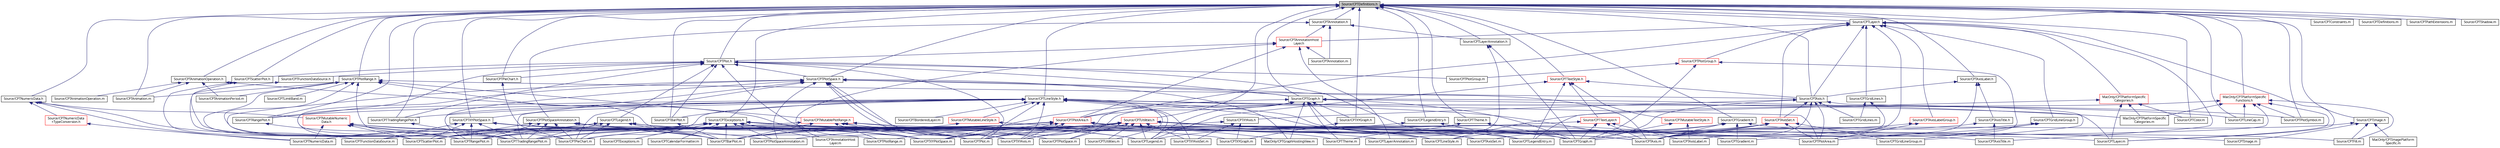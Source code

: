 digraph "Source/CPTDefinitions.h"
{
 // LATEX_PDF_SIZE
  bgcolor="transparent";
  edge [fontname="Lucinda Grande",fontsize="10",labelfontname="Lucinda Grande",labelfontsize="10"];
  node [fontname="Lucinda Grande",fontsize="10",shape=record];
  Node1 [label="Source/CPTDefinitions.h",height=0.2,width=0.4,color="black", fillcolor="grey75", style="filled", fontcolor="black",tooltip=" "];
  Node1 -> Node2 [dir="back",color="midnightblue",fontsize="10",style="solid",fontname="Lucinda Grande"];
  Node2 [label="Source/CPTAnimationOperation.h",height=0.2,width=0.4,color="black",URL="$_c_p_t_animation_operation_8h.html",tooltip=" "];
  Node2 -> Node3 [dir="back",color="midnightblue",fontsize="10",style="solid",fontname="Lucinda Grande"];
  Node3 [label="Source/CPTAnimation.m",height=0.2,width=0.4,color="black",URL="$_c_p_t_animation_8m.html",tooltip=" "];
  Node2 -> Node4 [dir="back",color="midnightblue",fontsize="10",style="solid",fontname="Lucinda Grande"];
  Node4 [label="Source/CPTAnimationOperation.m",height=0.2,width=0.4,color="black",URL="$_c_p_t_animation_operation_8m.html",tooltip=" "];
  Node2 -> Node5 [dir="back",color="midnightblue",fontsize="10",style="solid",fontname="Lucinda Grande"];
  Node5 [label="Source/CPTAnimationPeriod.m",height=0.2,width=0.4,color="black",URL="$_c_p_t_animation_period_8m.html",tooltip=" "];
  Node2 -> Node6 [dir="back",color="midnightblue",fontsize="10",style="solid",fontname="Lucinda Grande"];
  Node6 [label="Source/CPTXYPlotSpace.m",height=0.2,width=0.4,color="black",URL="$_c_p_t_x_y_plot_space_8m.html",tooltip=" "];
  Node1 -> Node3 [dir="back",color="midnightblue",fontsize="10",style="solid",fontname="Lucinda Grande"];
  Node1 -> Node7 [dir="back",color="midnightblue",fontsize="10",style="solid",fontname="Lucinda Grande"];
  Node7 [label="Source/CPTAnnotation.h",height=0.2,width=0.4,color="black",URL="$_c_p_t_annotation_8h.html",tooltip=" "];
  Node7 -> Node8 [dir="back",color="midnightblue",fontsize="10",style="solid",fontname="Lucinda Grande"];
  Node8 [label="Source/CPTAnnotation.m",height=0.2,width=0.4,color="black",URL="$_c_p_t_annotation_8m.html",tooltip=" "];
  Node7 -> Node9 [dir="back",color="midnightblue",fontsize="10",style="solid",fontname="Lucinda Grande"];
  Node9 [label="Source/CPTAnnotationHost\lLayer.h",height=0.2,width=0.4,color="red",URL="$_c_p_t_annotation_host_layer_8h.html",tooltip=" "];
  Node9 -> Node8 [dir="back",color="midnightblue",fontsize="10",style="solid",fontname="Lucinda Grande"];
  Node9 -> Node10 [dir="back",color="midnightblue",fontsize="10",style="solid",fontname="Lucinda Grande"];
  Node10 [label="Source/CPTAnnotationHost\lLayer.m",height=0.2,width=0.4,color="black",URL="$_c_p_t_annotation_host_layer_8m.html",tooltip=" "];
  Node9 -> Node42 [dir="back",color="midnightblue",fontsize="10",style="solid",fontname="Lucinda Grande"];
  Node42 [label="Source/CPTLayerAnnotation.m",height=0.2,width=0.4,color="black",URL="$_c_p_t_layer_annotation_8m.html",tooltip=" "];
  Node9 -> Node43 [dir="back",color="midnightblue",fontsize="10",style="solid",fontname="Lucinda Grande"];
  Node43 [label="Source/CPTPlot.h",height=0.2,width=0.4,color="black",URL="$_c_p_t_plot_8h.html",tooltip=" "];
  Node43 -> Node12 [dir="back",color="midnightblue",fontsize="10",style="solid",fontname="Lucinda Grande"];
  Node12 [label="Source/CPTGraph.h",height=0.2,width=0.4,color="black",URL="$_c_p_t_graph_8h.html",tooltip=" "];
  Node12 -> Node13 [dir="back",color="midnightblue",fontsize="10",style="solid",fontname="Lucinda Grande"];
  Node13 [label="Source/CPTPlotArea.h",height=0.2,width=0.4,color="red",URL="$_c_p_t_plot_area_8h.html",tooltip=" "];
  Node13 -> Node14 [dir="back",color="midnightblue",fontsize="10",style="solid",fontname="Lucinda Grande"];
  Node14 [label="Source/CPTAxis.m",height=0.2,width=0.4,color="black",URL="$_c_p_t_axis_8m.html",tooltip=" "];
  Node13 -> Node15 [dir="back",color="midnightblue",fontsize="10",style="solid",fontname="Lucinda Grande"];
  Node15 [label="Source/CPTAxisSet.m",height=0.2,width=0.4,color="black",URL="$_c_p_t_axis_set_8m.html",tooltip=" "];
  Node13 -> Node16 [dir="back",color="midnightblue",fontsize="10",style="solid",fontname="Lucinda Grande"];
  Node16 [label="Source/CPTBarPlot.m",height=0.2,width=0.4,color="black",URL="$_c_p_t_bar_plot_8m.html",tooltip=" "];
  Node13 -> Node17 [dir="back",color="midnightblue",fontsize="10",style="solid",fontname="Lucinda Grande"];
  Node17 [label="Source/CPTGraph.m",height=0.2,width=0.4,color="black",URL="$_c_p_t_graph_8m.html",tooltip=" "];
  Node13 -> Node18 [dir="back",color="midnightblue",fontsize="10",style="solid",fontname="Lucinda Grande"];
  Node18 [label="Source/CPTGridLineGroup.m",height=0.2,width=0.4,color="black",URL="$_c_p_t_grid_line_group_8m.html",tooltip=" "];
  Node13 -> Node19 [dir="back",color="midnightblue",fontsize="10",style="solid",fontname="Lucinda Grande"];
  Node19 [label="Source/CPTPieChart.m",height=0.2,width=0.4,color="black",URL="$_c_p_t_pie_chart_8m.html",tooltip=" "];
  Node13 -> Node20 [dir="back",color="midnightblue",fontsize="10",style="solid",fontname="Lucinda Grande"];
  Node20 [label="Source/CPTPlot.m",height=0.2,width=0.4,color="black",URL="$_c_p_t_plot_8m.html",tooltip=" "];
  Node13 -> Node21 [dir="back",color="midnightblue",fontsize="10",style="solid",fontname="Lucinda Grande"];
  Node21 [label="Source/CPTPlotArea.m",height=0.2,width=0.4,color="black",URL="$_c_p_t_plot_area_8m.html",tooltip=" "];
  Node13 -> Node23 [dir="back",color="midnightblue",fontsize="10",style="solid",fontname="Lucinda Grande"];
  Node23 [label="Source/CPTPlotSpaceAnnotation.m",height=0.2,width=0.4,color="black",URL="$_c_p_t_plot_space_annotation_8m.html",tooltip=" "];
  Node13 -> Node24 [dir="back",color="midnightblue",fontsize="10",style="solid",fontname="Lucinda Grande"];
  Node24 [label="Source/CPTRangePlot.m",height=0.2,width=0.4,color="black",URL="$_c_p_t_range_plot_8m.html",tooltip=" "];
  Node13 -> Node25 [dir="back",color="midnightblue",fontsize="10",style="solid",fontname="Lucinda Grande"];
  Node25 [label="Source/CPTScatterPlot.m",height=0.2,width=0.4,color="black",URL="$_c_p_t_scatter_plot_8m.html",tooltip=" "];
  Node13 -> Node26 [dir="back",color="midnightblue",fontsize="10",style="solid",fontname="Lucinda Grande"];
  Node26 [label="Source/CPTTradingRangePlot.m",height=0.2,width=0.4,color="black",URL="$_c_p_t_trading_range_plot_8m.html",tooltip=" "];
  Node13 -> Node27 [dir="back",color="midnightblue",fontsize="10",style="solid",fontname="Lucinda Grande"];
  Node27 [label="Source/CPTXYAxis.m",height=0.2,width=0.4,color="black",URL="$_c_p_t_x_y_axis_8m.html",tooltip=" "];
  Node13 -> Node6 [dir="back",color="midnightblue",fontsize="10",style="solid",fontname="Lucinda Grande"];
  Node13 -> Node28 [dir="back",color="midnightblue",fontsize="10",style="solid",fontname="Lucinda Grande"];
  Node28 [label="MacOnly/CPTGraphHostingView.m",height=0.2,width=0.4,color="black",URL="$_c_p_t_graph_hosting_view_8m.html",tooltip=" "];
  Node12 -> Node15 [dir="back",color="midnightblue",fontsize="10",style="solid",fontname="Lucinda Grande"];
  Node12 -> Node17 [dir="back",color="midnightblue",fontsize="10",style="solid",fontname="Lucinda Grande"];
  Node12 -> Node29 [dir="back",color="midnightblue",fontsize="10",style="solid",fontname="Lucinda Grande"];
  Node29 [label="Source/CPTLayer.m",height=0.2,width=0.4,color="black",URL="$_c_p_t_layer_8m.html",tooltip=" "];
  Node12 -> Node30 [dir="back",color="midnightblue",fontsize="10",style="solid",fontname="Lucinda Grande"];
  Node30 [label="Source/CPTLegend.m",height=0.2,width=0.4,color="black",URL="$_c_p_t_legend_8m.html",tooltip=" "];
  Node12 -> Node20 [dir="back",color="midnightblue",fontsize="10",style="solid",fontname="Lucinda Grande"];
  Node12 -> Node31 [dir="back",color="midnightblue",fontsize="10",style="solid",fontname="Lucinda Grande"];
  Node31 [label="Source/CPTPlotSpace.m",height=0.2,width=0.4,color="black",URL="$_c_p_t_plot_space_8m.html",tooltip=" "];
  Node12 -> Node32 [dir="back",color="midnightblue",fontsize="10",style="solid",fontname="Lucinda Grande"];
  Node32 [label="Source/CPTTheme.m",height=0.2,width=0.4,color="black",URL="$_c_p_t_theme_8m.html",tooltip=" "];
  Node12 -> Node33 [dir="back",color="midnightblue",fontsize="10",style="solid",fontname="Lucinda Grande"];
  Node33 [label="Source/CPTXYGraph.h",height=0.2,width=0.4,color="black",URL="$_c_p_t_x_y_graph_8h.html",tooltip=" "];
  Node33 -> Node34 [dir="back",color="midnightblue",fontsize="10",style="solid",fontname="Lucinda Grande"];
  Node34 [label="Source/CPTXYGraph.m",height=0.2,width=0.4,color="black",URL="$_c_p_t_x_y_graph_8m.html",tooltip=" "];
  Node12 -> Node6 [dir="back",color="midnightblue",fontsize="10",style="solid",fontname="Lucinda Grande"];
  Node12 -> Node28 [dir="back",color="midnightblue",fontsize="10",style="solid",fontname="Lucinda Grande"];
  Node12 -> Node35 [dir="back",color="midnightblue",fontsize="10",style="solid",fontname="Lucinda Grande"];
  Node35 [label="MacOnly/CPTPlatformSpecific\lCategories.m",height=0.2,width=0.4,color="black",URL="$_c_p_t_platform_specific_categories_8m.html",tooltip=" "];
  Node43 -> Node44 [dir="back",color="midnightblue",fontsize="10",style="solid",fontname="Lucinda Grande"];
  Node44 [label="Source/CPTPlotSpace.h",height=0.2,width=0.4,color="black",URL="$_c_p_t_plot_space_8h.html",tooltip=" "];
  Node44 -> Node12 [dir="back",color="midnightblue",fontsize="10",style="solid",fontname="Lucinda Grande"];
  Node44 -> Node14 [dir="back",color="midnightblue",fontsize="10",style="solid",fontname="Lucinda Grande"];
  Node44 -> Node45 [dir="back",color="midnightblue",fontsize="10",style="solid",fontname="Lucinda Grande"];
  Node45 [label="Source/CPTXYPlotSpace.h",height=0.2,width=0.4,color="black",URL="$_c_p_t_x_y_plot_space_8h.html",tooltip=" "];
  Node45 -> Node16 [dir="back",color="midnightblue",fontsize="10",style="solid",fontname="Lucinda Grande"];
  Node45 -> Node46 [dir="back",color="midnightblue",fontsize="10",style="solid",fontname="Lucinda Grande"];
  Node46 [label="Source/CPTFunctionDataSource.m",height=0.2,width=0.4,color="black",URL="$_c_p_t_function_data_source_8m.html",tooltip=" "];
  Node45 -> Node24 [dir="back",color="midnightblue",fontsize="10",style="solid",fontname="Lucinda Grande"];
  Node45 -> Node25 [dir="back",color="midnightblue",fontsize="10",style="solid",fontname="Lucinda Grande"];
  Node45 -> Node26 [dir="back",color="midnightblue",fontsize="10",style="solid",fontname="Lucinda Grande"];
  Node45 -> Node27 [dir="back",color="midnightblue",fontsize="10",style="solid",fontname="Lucinda Grande"];
  Node45 -> Node34 [dir="back",color="midnightblue",fontsize="10",style="solid",fontname="Lucinda Grande"];
  Node45 -> Node6 [dir="back",color="midnightblue",fontsize="10",style="solid",fontname="Lucinda Grande"];
  Node44 -> Node19 [dir="back",color="midnightblue",fontsize="10",style="solid",fontname="Lucinda Grande"];
  Node44 -> Node20 [dir="back",color="midnightblue",fontsize="10",style="solid",fontname="Lucinda Grande"];
  Node44 -> Node31 [dir="back",color="midnightblue",fontsize="10",style="solid",fontname="Lucinda Grande"];
  Node44 -> Node23 [dir="back",color="midnightblue",fontsize="10",style="solid",fontname="Lucinda Grande"];
  Node44 -> Node24 [dir="back",color="midnightblue",fontsize="10",style="solid",fontname="Lucinda Grande"];
  Node44 -> Node25 [dir="back",color="midnightblue",fontsize="10",style="solid",fontname="Lucinda Grande"];
  Node44 -> Node26 [dir="back",color="midnightblue",fontsize="10",style="solid",fontname="Lucinda Grande"];
  Node44 -> Node27 [dir="back",color="midnightblue",fontsize="10",style="solid",fontname="Lucinda Grande"];
  Node44 -> Node28 [dir="back",color="midnightblue",fontsize="10",style="solid",fontname="Lucinda Grande"];
  Node43 -> Node47 [dir="back",color="midnightblue",fontsize="10",style="solid",fontname="Lucinda Grande"];
  Node47 [label="Source/CPTBarPlot.h",height=0.2,width=0.4,color="black",URL="$_c_p_t_bar_plot_8h.html",tooltip=" "];
  Node47 -> Node16 [dir="back",color="midnightblue",fontsize="10",style="solid",fontname="Lucinda Grande"];
  Node43 -> Node37 [dir="back",color="midnightblue",fontsize="10",style="solid",fontname="Lucinda Grande"];
  Node37 [label="Source/CPTLegend.h",height=0.2,width=0.4,color="black",URL="$_c_p_t_legend_8h.html",tooltip=" "];
  Node37 -> Node16 [dir="back",color="midnightblue",fontsize="10",style="solid",fontname="Lucinda Grande"];
  Node37 -> Node17 [dir="back",color="midnightblue",fontsize="10",style="solid",fontname="Lucinda Grande"];
  Node37 -> Node30 [dir="back",color="midnightblue",fontsize="10",style="solid",fontname="Lucinda Grande"];
  Node37 -> Node19 [dir="back",color="midnightblue",fontsize="10",style="solid",fontname="Lucinda Grande"];
  Node37 -> Node20 [dir="back",color="midnightblue",fontsize="10",style="solid",fontname="Lucinda Grande"];
  Node37 -> Node24 [dir="back",color="midnightblue",fontsize="10",style="solid",fontname="Lucinda Grande"];
  Node37 -> Node25 [dir="back",color="midnightblue",fontsize="10",style="solid",fontname="Lucinda Grande"];
  Node37 -> Node26 [dir="back",color="midnightblue",fontsize="10",style="solid",fontname="Lucinda Grande"];
  Node43 -> Node48 [dir="back",color="midnightblue",fontsize="10",style="solid",fontname="Lucinda Grande"];
  Node48 [label="Source/CPTFunctionDataSource.h",height=0.2,width=0.4,color="black",URL="$_c_p_t_function_data_source_8h.html",tooltip=" "];
  Node48 -> Node46 [dir="back",color="midnightblue",fontsize="10",style="solid",fontname="Lucinda Grande"];
  Node43 -> Node49 [dir="back",color="midnightblue",fontsize="10",style="solid",fontname="Lucinda Grande"];
  Node49 [label="Source/CPTScatterPlot.h",height=0.2,width=0.4,color="black",URL="$_c_p_t_scatter_plot_8h.html",tooltip=" "];
  Node49 -> Node46 [dir="back",color="midnightblue",fontsize="10",style="solid",fontname="Lucinda Grande"];
  Node49 -> Node25 [dir="back",color="midnightblue",fontsize="10",style="solid",fontname="Lucinda Grande"];
  Node43 -> Node50 [dir="back",color="midnightblue",fontsize="10",style="solid",fontname="Lucinda Grande"];
  Node50 [label="Source/CPTLegendEntry.m",height=0.2,width=0.4,color="black",URL="$_c_p_t_legend_entry_8m.html",tooltip=" "];
  Node43 -> Node51 [dir="back",color="midnightblue",fontsize="10",style="solid",fontname="Lucinda Grande"];
  Node51 [label="Source/CPTPieChart.h",height=0.2,width=0.4,color="black",URL="$_c_p_t_pie_chart_8h.html",tooltip=" "];
  Node51 -> Node19 [dir="back",color="midnightblue",fontsize="10",style="solid",fontname="Lucinda Grande"];
  Node43 -> Node20 [dir="back",color="midnightblue",fontsize="10",style="solid",fontname="Lucinda Grande"];
  Node43 -> Node52 [dir="back",color="midnightblue",fontsize="10",style="solid",fontname="Lucinda Grande"];
  Node52 [label="Source/CPTPlotGroup.m",height=0.2,width=0.4,color="black",URL="$_c_p_t_plot_group_8m.html",tooltip=" "];
  Node43 -> Node53 [dir="back",color="midnightblue",fontsize="10",style="solid",fontname="Lucinda Grande"];
  Node53 [label="Source/CPTRangePlot.h",height=0.2,width=0.4,color="black",URL="$_c_p_t_range_plot_8h.html",tooltip=" "];
  Node53 -> Node24 [dir="back",color="midnightblue",fontsize="10",style="solid",fontname="Lucinda Grande"];
  Node43 -> Node54 [dir="back",color="midnightblue",fontsize="10",style="solid",fontname="Lucinda Grande"];
  Node54 [label="Source/CPTTradingRangePlot.h",height=0.2,width=0.4,color="black",URL="$_c_p_t_trading_range_plot_8h.html",tooltip=" "];
  Node54 -> Node26 [dir="back",color="midnightblue",fontsize="10",style="solid",fontname="Lucinda Grande"];
  Node43 -> Node6 [dir="back",color="midnightblue",fontsize="10",style="solid",fontname="Lucinda Grande"];
  Node9 -> Node13 [dir="back",color="midnightblue",fontsize="10",style="solid",fontname="Lucinda Grande"];
  Node7 -> Node55 [dir="back",color="midnightblue",fontsize="10",style="solid",fontname="Lucinda Grande"];
  Node55 [label="Source/CPTLayerAnnotation.h",height=0.2,width=0.4,color="black",URL="$_c_p_t_layer_annotation_8h.html",tooltip=" "];
  Node55 -> Node17 [dir="back",color="midnightblue",fontsize="10",style="solid",fontname="Lucinda Grande"];
  Node55 -> Node42 [dir="back",color="midnightblue",fontsize="10",style="solid",fontname="Lucinda Grande"];
  Node7 -> Node56 [dir="back",color="midnightblue",fontsize="10",style="solid",fontname="Lucinda Grande"];
  Node56 [label="Source/CPTPlotSpaceAnnotation.h",height=0.2,width=0.4,color="black",URL="$_c_p_t_plot_space_annotation_8h.html",tooltip=" "];
  Node56 -> Node16 [dir="back",color="midnightblue",fontsize="10",style="solid",fontname="Lucinda Grande"];
  Node56 -> Node19 [dir="back",color="midnightblue",fontsize="10",style="solid",fontname="Lucinda Grande"];
  Node56 -> Node20 [dir="back",color="midnightblue",fontsize="10",style="solid",fontname="Lucinda Grande"];
  Node56 -> Node23 [dir="back",color="midnightblue",fontsize="10",style="solid",fontname="Lucinda Grande"];
  Node56 -> Node24 [dir="back",color="midnightblue",fontsize="10",style="solid",fontname="Lucinda Grande"];
  Node56 -> Node25 [dir="back",color="midnightblue",fontsize="10",style="solid",fontname="Lucinda Grande"];
  Node56 -> Node26 [dir="back",color="midnightblue",fontsize="10",style="solid",fontname="Lucinda Grande"];
  Node1 -> Node57 [dir="back",color="midnightblue",fontsize="10",style="solid",fontname="Lucinda Grande"];
  Node57 [label="Source/CPTExceptions.h",height=0.2,width=0.4,color="black",URL="$_c_p_t_exceptions_8h.html",tooltip=" "];
  Node57 -> Node10 [dir="back",color="midnightblue",fontsize="10",style="solid",fontname="Lucinda Grande"];
  Node57 -> Node14 [dir="back",color="midnightblue",fontsize="10",style="solid",fontname="Lucinda Grande"];
  Node57 -> Node16 [dir="back",color="midnightblue",fontsize="10",style="solid",fontname="Lucinda Grande"];
  Node57 -> Node58 [dir="back",color="midnightblue",fontsize="10",style="solid",fontname="Lucinda Grande"];
  Node58 [label="Source/CPTCalendarFormatter.m",height=0.2,width=0.4,color="black",URL="$_c_p_t_calendar_formatter_8m.html",tooltip=" "];
  Node57 -> Node59 [dir="back",color="midnightblue",fontsize="10",style="solid",fontname="Lucinda Grande"];
  Node59 [label="Source/CPTExceptions.m",height=0.2,width=0.4,color="black",URL="$_c_p_t_exceptions_8m.html",tooltip=" "];
  Node57 -> Node46 [dir="back",color="midnightblue",fontsize="10",style="solid",fontname="Lucinda Grande"];
  Node57 -> Node17 [dir="back",color="midnightblue",fontsize="10",style="solid",fontname="Lucinda Grande"];
  Node57 -> Node42 [dir="back",color="midnightblue",fontsize="10",style="solid",fontname="Lucinda Grande"];
  Node57 -> Node30 [dir="back",color="midnightblue",fontsize="10",style="solid",fontname="Lucinda Grande"];
  Node57 -> Node60 [dir="back",color="midnightblue",fontsize="10",style="solid",fontname="Lucinda Grande"];
  Node60 [label="Source/CPTNumericData.m",height=0.2,width=0.4,color="black",URL="$_c_p_t_numeric_data_8m.html",tooltip=" "];
  Node57 -> Node20 [dir="back",color="midnightblue",fontsize="10",style="solid",fontname="Lucinda Grande"];
  Node57 -> Node23 [dir="back",color="midnightblue",fontsize="10",style="solid",fontname="Lucinda Grande"];
  Node57 -> Node24 [dir="back",color="midnightblue",fontsize="10",style="solid",fontname="Lucinda Grande"];
  Node57 -> Node25 [dir="back",color="midnightblue",fontsize="10",style="solid",fontname="Lucinda Grande"];
  Node57 -> Node32 [dir="back",color="midnightblue",fontsize="10",style="solid",fontname="Lucinda Grande"];
  Node57 -> Node26 [dir="back",color="midnightblue",fontsize="10",style="solid",fontname="Lucinda Grande"];
  Node57 -> Node6 [dir="back",color="midnightblue",fontsize="10",style="solid",fontname="Lucinda Grande"];
  Node1 -> Node61 [dir="back",color="midnightblue",fontsize="10",style="solid",fontname="Lucinda Grande"];
  Node61 [label="Source/CPTAxis.h",height=0.2,width=0.4,color="black",URL="$_c_p_t_axis_8h.html",tooltip=" "];
  Node61 -> Node14 [dir="back",color="midnightblue",fontsize="10",style="solid",fontname="Lucinda Grande"];
  Node61 -> Node62 [dir="back",color="midnightblue",fontsize="10",style="solid",fontname="Lucinda Grande"];
  Node62 [label="Source/CPTAxisSet.h",height=0.2,width=0.4,color="red",URL="$_c_p_t_axis_set_8h.html",tooltip=" "];
  Node62 -> Node14 [dir="back",color="midnightblue",fontsize="10",style="solid",fontname="Lucinda Grande"];
  Node62 -> Node15 [dir="back",color="midnightblue",fontsize="10",style="solid",fontname="Lucinda Grande"];
  Node62 -> Node17 [dir="back",color="midnightblue",fontsize="10",style="solid",fontname="Lucinda Grande"];
  Node62 -> Node18 [dir="back",color="midnightblue",fontsize="10",style="solid",fontname="Lucinda Grande"];
  Node62 -> Node21 [dir="back",color="midnightblue",fontsize="10",style="solid",fontname="Lucinda Grande"];
  Node62 -> Node6 [dir="back",color="midnightblue",fontsize="10",style="solid",fontname="Lucinda Grande"];
  Node61 -> Node17 [dir="back",color="midnightblue",fontsize="10",style="solid",fontname="Lucinda Grande"];
  Node61 -> Node18 [dir="back",color="midnightblue",fontsize="10",style="solid",fontname="Lucinda Grande"];
  Node61 -> Node65 [dir="back",color="midnightblue",fontsize="10",style="solid",fontname="Lucinda Grande"];
  Node65 [label="Source/CPTGridLines.m",height=0.2,width=0.4,color="black",URL="$_c_p_t_grid_lines_8m.html",tooltip=" "];
  Node61 -> Node21 [dir="back",color="midnightblue",fontsize="10",style="solid",fontname="Lucinda Grande"];
  Node61 -> Node66 [dir="back",color="midnightblue",fontsize="10",style="solid",fontname="Lucinda Grande"];
  Node66 [label="Source/CPTXYAxis.h",height=0.2,width=0.4,color="black",URL="$_c_p_t_x_y_axis_8h.html",tooltip=" "];
  Node66 -> Node27 [dir="back",color="midnightblue",fontsize="10",style="solid",fontname="Lucinda Grande"];
  Node66 -> Node64 [dir="back",color="midnightblue",fontsize="10",style="solid",fontname="Lucinda Grande"];
  Node64 [label="Source/CPTXYAxisSet.m",height=0.2,width=0.4,color="black",URL="$_c_p_t_x_y_axis_set_8m.html",tooltip=" "];
  Node66 -> Node34 [dir="back",color="midnightblue",fontsize="10",style="solid",fontname="Lucinda Grande"];
  Node1 -> Node67 [dir="back",color="midnightblue",fontsize="10",style="solid",fontname="Lucinda Grande"];
  Node67 [label="Source/CPTGradient.h",height=0.2,width=0.4,color="black",URL="$_c_p_t_gradient_8h.html",tooltip=" "];
  Node67 -> Node14 [dir="back",color="midnightblue",fontsize="10",style="solid",fontname="Lucinda Grande"];
  Node67 -> Node16 [dir="back",color="midnightblue",fontsize="10",style="solid",fontname="Lucinda Grande"];
  Node67 -> Node68 [dir="back",color="midnightblue",fontsize="10",style="solid",fontname="Lucinda Grande"];
  Node68 [label="Source/CPTFill.m",height=0.2,width=0.4,color="black",URL="$_c_p_t_fill_8m.html",tooltip=" "];
  Node67 -> Node69 [dir="back",color="midnightblue",fontsize="10",style="solid",fontname="Lucinda Grande"];
  Node69 [label="Source/CPTGradient.m",height=0.2,width=0.4,color="black",URL="$_c_p_t_gradient_8m.html",tooltip=" "];
  Node67 -> Node70 [dir="back",color="midnightblue",fontsize="10",style="solid",fontname="Lucinda Grande"];
  Node70 [label="Source/CPTLineStyle.m",height=0.2,width=0.4,color="black",URL="$_c_p_t_line_style_8m.html",tooltip=" "];
  Node1 -> Node12 [dir="back",color="midnightblue",fontsize="10",style="solid",fontname="Lucinda Grande"];
  Node1 -> Node43 [dir="back",color="midnightblue",fontsize="10",style="solid",fontname="Lucinda Grande"];
  Node1 -> Node71 [dir="back",color="midnightblue",fontsize="10",style="solid",fontname="Lucinda Grande"];
  Node71 [label="Source/CPTAxisLabel.h",height=0.2,width=0.4,color="black",URL="$_c_p_t_axis_label_8h.html",tooltip=" "];
  Node71 -> Node61 [dir="back",color="midnightblue",fontsize="10",style="solid",fontname="Lucinda Grande"];
  Node71 -> Node40 [dir="back",color="midnightblue",fontsize="10",style="solid",fontname="Lucinda Grande"];
  Node40 [label="Source/CPTAxisLabel.m",height=0.2,width=0.4,color="black",URL="$_c_p_t_axis_label_8m.html",tooltip=" "];
  Node71 -> Node72 [dir="back",color="midnightblue",fontsize="10",style="solid",fontname="Lucinda Grande"];
  Node72 [label="Source/CPTAxisTitle.h",height=0.2,width=0.4,color="black",URL="$_c_p_t_axis_title_8h.html",tooltip=" "];
  Node72 -> Node14 [dir="back",color="midnightblue",fontsize="10",style="solid",fontname="Lucinda Grande"];
  Node72 -> Node73 [dir="back",color="midnightblue",fontsize="10",style="solid",fontname="Lucinda Grande"];
  Node73 [label="Source/CPTAxisTitle.m",height=0.2,width=0.4,color="black",URL="$_c_p_t_axis_title_8m.html",tooltip=" "];
  Node1 -> Node47 [dir="back",color="midnightblue",fontsize="10",style="solid",fontname="Lucinda Grande"];
  Node1 -> Node45 [dir="back",color="midnightblue",fontsize="10",style="solid",fontname="Lucinda Grande"];
  Node1 -> Node74 [dir="back",color="midnightblue",fontsize="10",style="solid",fontname="Lucinda Grande"];
  Node74 [label="Source/CPTColor.m",height=0.2,width=0.4,color="black",URL="$_c_p_t_color_8m.html",tooltip=" "];
  Node1 -> Node75 [dir="back",color="midnightblue",fontsize="10",style="solid",fontname="Lucinda Grande"];
  Node75 [label="Source/CPTConstraints.m",height=0.2,width=0.4,color="black",URL="$_c_p_t_constraints_8m.html",tooltip=" "];
  Node1 -> Node76 [dir="back",color="midnightblue",fontsize="10",style="solid",fontname="Lucinda Grande"];
  Node76 [label="Source/CPTDefinitions.m",height=0.2,width=0.4,color="black",URL="$_c_p_t_definitions_8m.html",tooltip=" "];
  Node1 -> Node55 [dir="back",color="midnightblue",fontsize="10",style="solid",fontname="Lucinda Grande"];
  Node1 -> Node77 [dir="back",color="midnightblue",fontsize="10",style="solid",fontname="Lucinda Grande"];
  Node77 [label="Source/CPTImage.h",height=0.2,width=0.4,color="black",URL="$_c_p_t_image_8h.html",tooltip=" "];
  Node77 -> Node14 [dir="back",color="midnightblue",fontsize="10",style="solid",fontname="Lucinda Grande"];
  Node77 -> Node68 [dir="back",color="midnightblue",fontsize="10",style="solid",fontname="Lucinda Grande"];
  Node77 -> Node78 [dir="back",color="midnightblue",fontsize="10",style="solid",fontname="Lucinda Grande"];
  Node78 [label="Source/CPTImage.m",height=0.2,width=0.4,color="black",URL="$_c_p_t_image_8m.html",tooltip=" "];
  Node77 -> Node79 [dir="back",color="midnightblue",fontsize="10",style="solid",fontname="Lucinda Grande"];
  Node79 [label="MacOnly/CPTImagePlatform\lSpecific.m",height=0.2,width=0.4,color="black",URL="$_c_p_t_image_platform_specific_8m.html",tooltip=" "];
  Node1 -> Node80 [dir="back",color="midnightblue",fontsize="10",style="solid",fontname="Lucinda Grande"];
  Node80 [label="Source/CPTLayer.h",height=0.2,width=0.4,color="black",URL="$_c_p_t_layer_8h.html",tooltip=" "];
  Node80 -> Node9 [dir="back",color="midnightblue",fontsize="10",style="solid",fontname="Lucinda Grande"];
  Node80 -> Node61 [dir="back",color="midnightblue",fontsize="10",style="solid",fontname="Lucinda Grande"];
  Node80 -> Node62 [dir="back",color="midnightblue",fontsize="10",style="solid",fontname="Lucinda Grande"];
  Node80 -> Node13 [dir="back",color="midnightblue",fontsize="10",style="solid",fontname="Lucinda Grande"];
  Node80 -> Node40 [dir="back",color="midnightblue",fontsize="10",style="solid",fontname="Lucinda Grande"];
  Node80 -> Node81 [dir="back",color="midnightblue",fontsize="10",style="solid",fontname="Lucinda Grande"];
  Node81 [label="Source/CPTAxisLabelGroup.h",height=0.2,width=0.4,color="red",URL="$_c_p_t_axis_label_group_8h.html",tooltip=" "];
  Node81 -> Node14 [dir="back",color="midnightblue",fontsize="10",style="solid",fontname="Lucinda Grande"];
  Node81 -> Node21 [dir="back",color="midnightblue",fontsize="10",style="solid",fontname="Lucinda Grande"];
  Node80 -> Node73 [dir="back",color="midnightblue",fontsize="10",style="solid",fontname="Lucinda Grande"];
  Node80 -> Node83 [dir="back",color="midnightblue",fontsize="10",style="solid",fontname="Lucinda Grande"];
  Node83 [label="Source/CPTGridLineGroup.h",height=0.2,width=0.4,color="black",URL="$_c_p_t_grid_line_group_8h.html",tooltip=" "];
  Node83 -> Node14 [dir="back",color="midnightblue",fontsize="10",style="solid",fontname="Lucinda Grande"];
  Node83 -> Node18 [dir="back",color="midnightblue",fontsize="10",style="solid",fontname="Lucinda Grande"];
  Node83 -> Node21 [dir="back",color="midnightblue",fontsize="10",style="solid",fontname="Lucinda Grande"];
  Node80 -> Node84 [dir="back",color="midnightblue",fontsize="10",style="solid",fontname="Lucinda Grande"];
  Node84 [label="Source/CPTGridLines.h",height=0.2,width=0.4,color="black",URL="$_c_p_t_grid_lines_8h.html",tooltip=" "];
  Node84 -> Node14 [dir="back",color="midnightblue",fontsize="10",style="solid",fontname="Lucinda Grande"];
  Node84 -> Node65 [dir="back",color="midnightblue",fontsize="10",style="solid",fontname="Lucinda Grande"];
  Node80 -> Node29 [dir="back",color="midnightblue",fontsize="10",style="solid",fontname="Lucinda Grande"];
  Node80 -> Node85 [dir="back",color="midnightblue",fontsize="10",style="solid",fontname="Lucinda Grande"];
  Node85 [label="Source/CPTPlotGroup.h",height=0.2,width=0.4,color="red",URL="$_c_p_t_plot_group_8h.html",tooltip=" "];
  Node85 -> Node17 [dir="back",color="midnightblue",fontsize="10",style="solid",fontname="Lucinda Grande"];
  Node85 -> Node21 [dir="back",color="midnightblue",fontsize="10",style="solid",fontname="Lucinda Grande"];
  Node85 -> Node52 [dir="back",color="midnightblue",fontsize="10",style="solid",fontname="Lucinda Grande"];
  Node80 -> Node86 [dir="back",color="midnightblue",fontsize="10",style="solid",fontname="Lucinda Grande"];
  Node86 [label="MacOnly/CPTPlatformSpecific\lCategories.h",height=0.2,width=0.4,color="red",URL="$_c_p_t_platform_specific_categories_8h.html",tooltip=" "];
  Node86 -> Node74 [dir="back",color="midnightblue",fontsize="10",style="solid",fontname="Lucinda Grande"];
  Node86 -> Node29 [dir="back",color="midnightblue",fontsize="10",style="solid",fontname="Lucinda Grande"];
  Node86 -> Node50 [dir="back",color="midnightblue",fontsize="10",style="solid",fontname="Lucinda Grande"];
  Node86 -> Node35 [dir="back",color="midnightblue",fontsize="10",style="solid",fontname="Lucinda Grande"];
  Node1 -> Node88 [dir="back",color="midnightblue",fontsize="10",style="solid",fontname="Lucinda Grande"];
  Node88 [label="Source/CPTLegendEntry.h",height=0.2,width=0.4,color="black",URL="$_c_p_t_legend_entry_8h.html",tooltip=" "];
  Node88 -> Node30 [dir="back",color="midnightblue",fontsize="10",style="solid",fontname="Lucinda Grande"];
  Node88 -> Node50 [dir="back",color="midnightblue",fontsize="10",style="solid",fontname="Lucinda Grande"];
  Node1 -> Node89 [dir="back",color="midnightblue",fontsize="10",style="solid",fontname="Lucinda Grande"];
  Node89 [label="Source/CPTLineCap.m",height=0.2,width=0.4,color="black",URL="$_c_p_t_line_cap_8m.html",tooltip=" "];
  Node1 -> Node90 [dir="back",color="midnightblue",fontsize="10",style="solid",fontname="Lucinda Grande"];
  Node90 [label="Source/CPTLineStyle.h",height=0.2,width=0.4,color="black",URL="$_c_p_t_line_style_8h.html",tooltip=" "];
  Node90 -> Node14 [dir="back",color="midnightblue",fontsize="10",style="solid",fontname="Lucinda Grande"];
  Node90 -> Node15 [dir="back",color="midnightblue",fontsize="10",style="solid",fontname="Lucinda Grande"];
  Node90 -> Node47 [dir="back",color="midnightblue",fontsize="10",style="solid",fontname="Lucinda Grande"];
  Node90 -> Node36 [dir="back",color="midnightblue",fontsize="10",style="solid",fontname="Lucinda Grande"];
  Node36 [label="Source/CPTBorderedLayer.m",height=0.2,width=0.4,color="black",URL="$_c_p_t_bordered_layer_8m.html",tooltip=" "];
  Node90 -> Node30 [dir="back",color="midnightblue",fontsize="10",style="solid",fontname="Lucinda Grande"];
  Node90 -> Node89 [dir="back",color="midnightblue",fontsize="10",style="solid",fontname="Lucinda Grande"];
  Node90 -> Node70 [dir="back",color="midnightblue",fontsize="10",style="solid",fontname="Lucinda Grande"];
  Node90 -> Node91 [dir="back",color="midnightblue",fontsize="10",style="solid",fontname="Lucinda Grande"];
  Node91 [label="Source/CPTMutableLineStyle.h",height=0.2,width=0.4,color="red",URL="$_c_p_t_mutable_line_style_8h.html",tooltip=" "];
  Node91 -> Node16 [dir="back",color="midnightblue",fontsize="10",style="solid",fontname="Lucinda Grande"];
  Node91 -> Node70 [dir="back",color="midnightblue",fontsize="10",style="solid",fontname="Lucinda Grande"];
  Node90 -> Node19 [dir="back",color="midnightblue",fontsize="10",style="solid",fontname="Lucinda Grande"];
  Node90 -> Node20 [dir="back",color="midnightblue",fontsize="10",style="solid",fontname="Lucinda Grande"];
  Node90 -> Node21 [dir="back",color="midnightblue",fontsize="10",style="solid",fontname="Lucinda Grande"];
  Node90 -> Node93 [dir="back",color="midnightblue",fontsize="10",style="solid",fontname="Lucinda Grande"];
  Node93 [label="Source/CPTPlotSymbol.m",height=0.2,width=0.4,color="black",URL="$_c_p_t_plot_symbol_8m.html",tooltip=" "];
  Node90 -> Node53 [dir="back",color="midnightblue",fontsize="10",style="solid",fontname="Lucinda Grande"];
  Node90 -> Node24 [dir="back",color="midnightblue",fontsize="10",style="solid",fontname="Lucinda Grande"];
  Node90 -> Node25 [dir="back",color="midnightblue",fontsize="10",style="solid",fontname="Lucinda Grande"];
  Node90 -> Node54 [dir="back",color="midnightblue",fontsize="10",style="solid",fontname="Lucinda Grande"];
  Node90 -> Node26 [dir="back",color="midnightblue",fontsize="10",style="solid",fontname="Lucinda Grande"];
  Node90 -> Node94 [dir="back",color="midnightblue",fontsize="10",style="solid",fontname="Lucinda Grande"];
  Node94 [label="Source/CPTUtilities.m",height=0.2,width=0.4,color="black",URL="$_c_p_t_utilities_8m.html",tooltip=" "];
  Node90 -> Node27 [dir="back",color="midnightblue",fontsize="10",style="solid",fontname="Lucinda Grande"];
  Node90 -> Node64 [dir="back",color="midnightblue",fontsize="10",style="solid",fontname="Lucinda Grande"];
  Node1 -> Node95 [dir="back",color="midnightblue",fontsize="10",style="solid",fontname="Lucinda Grande"];
  Node95 [label="Source/CPTNumericData.h",height=0.2,width=0.4,color="black",URL="$_c_p_t_numeric_data_8h.html",tooltip=" "];
  Node95 -> Node46 [dir="back",color="midnightblue",fontsize="10",style="solid",fontname="Lucinda Grande"];
  Node95 -> Node96 [dir="back",color="midnightblue",fontsize="10",style="solid",fontname="Lucinda Grande"];
  Node96 [label="Source/CPTMutableNumeric\lData.h",height=0.2,width=0.4,color="red",URL="$_c_p_t_mutable_numeric_data_8h.html",tooltip=" "];
  Node96 -> Node16 [dir="back",color="midnightblue",fontsize="10",style="solid",fontname="Lucinda Grande"];
  Node96 -> Node60 [dir="back",color="midnightblue",fontsize="10",style="solid",fontname="Lucinda Grande"];
  Node96 -> Node19 [dir="back",color="midnightblue",fontsize="10",style="solid",fontname="Lucinda Grande"];
  Node96 -> Node24 [dir="back",color="midnightblue",fontsize="10",style="solid",fontname="Lucinda Grande"];
  Node96 -> Node25 [dir="back",color="midnightblue",fontsize="10",style="solid",fontname="Lucinda Grande"];
  Node96 -> Node26 [dir="back",color="midnightblue",fontsize="10",style="solid",fontname="Lucinda Grande"];
  Node95 -> Node100 [dir="back",color="midnightblue",fontsize="10",style="solid",fontname="Lucinda Grande"];
  Node100 [label="Source/CPTNumericData\l+TypeConversion.h",height=0.2,width=0.4,color="red",URL="$_c_p_t_numeric_data_09_type_conversion_8h.html",tooltip=" "];
  Node100 -> Node60 [dir="back",color="midnightblue",fontsize="10",style="solid",fontname="Lucinda Grande"];
  Node95 -> Node60 [dir="back",color="midnightblue",fontsize="10",style="solid",fontname="Lucinda Grande"];
  Node1 -> Node102 [dir="back",color="midnightblue",fontsize="10",style="solid",fontname="Lucinda Grande"];
  Node102 [label="Source/CPTPathExtensions.m",height=0.2,width=0.4,color="black",URL="$_c_p_t_path_extensions_8m.html",tooltip=" "];
  Node1 -> Node51 [dir="back",color="midnightblue",fontsize="10",style="solid",fontname="Lucinda Grande"];
  Node1 -> Node103 [dir="back",color="midnightblue",fontsize="10",style="solid",fontname="Lucinda Grande"];
  Node103 [label="Source/CPTPlotRange.h",height=0.2,width=0.4,color="black",URL="$_c_p_t_plot_range_8h.html",tooltip=" "];
  Node103 -> Node3 [dir="back",color="midnightblue",fontsize="10",style="solid",fontname="Lucinda Grande"];
  Node103 -> Node5 [dir="back",color="midnightblue",fontsize="10",style="solid",fontname="Lucinda Grande"];
  Node103 -> Node61 [dir="back",color="midnightblue",fontsize="10",style="solid",fontname="Lucinda Grande"];
  Node103 -> Node104 [dir="back",color="midnightblue",fontsize="10",style="solid",fontname="Lucinda Grande"];
  Node104 [label="Source/CPTLimitBand.m",height=0.2,width=0.4,color="black",URL="$_c_p_t_limit_band_8m.html",tooltip=" "];
  Node103 -> Node105 [dir="back",color="midnightblue",fontsize="10",style="solid",fontname="Lucinda Grande"];
  Node105 [label="Source/CPTMutablePlotRange.h",height=0.2,width=0.4,color="red",URL="$_c_p_t_mutable_plot_range_8h.html",tooltip=" "];
  Node105 -> Node14 [dir="back",color="midnightblue",fontsize="10",style="solid",fontname="Lucinda Grande"];
  Node105 -> Node16 [dir="back",color="midnightblue",fontsize="10",style="solid",fontname="Lucinda Grande"];
  Node105 -> Node46 [dir="back",color="midnightblue",fontsize="10",style="solid",fontname="Lucinda Grande"];
  Node105 -> Node20 [dir="back",color="midnightblue",fontsize="10",style="solid",fontname="Lucinda Grande"];
  Node105 -> Node107 [dir="back",color="midnightblue",fontsize="10",style="solid",fontname="Lucinda Grande"];
  Node107 [label="Source/CPTPlotRange.m",height=0.2,width=0.4,color="black",URL="$_c_p_t_plot_range_8m.html",tooltip=" "];
  Node105 -> Node31 [dir="back",color="midnightblue",fontsize="10",style="solid",fontname="Lucinda Grande"];
  Node105 -> Node27 [dir="back",color="midnightblue",fontsize="10",style="solid",fontname="Lucinda Grande"];
  Node105 -> Node6 [dir="back",color="midnightblue",fontsize="10",style="solid",fontname="Lucinda Grande"];
  Node103 -> Node107 [dir="back",color="midnightblue",fontsize="10",style="solid",fontname="Lucinda Grande"];
  Node103 -> Node24 [dir="back",color="midnightblue",fontsize="10",style="solid",fontname="Lucinda Grande"];
  Node103 -> Node25 [dir="back",color="midnightblue",fontsize="10",style="solid",fontname="Lucinda Grande"];
  Node103 -> Node26 [dir="back",color="midnightblue",fontsize="10",style="solid",fontname="Lucinda Grande"];
  Node1 -> Node44 [dir="back",color="midnightblue",fontsize="10",style="solid",fontname="Lucinda Grande"];
  Node1 -> Node93 [dir="back",color="midnightblue",fontsize="10",style="solid",fontname="Lucinda Grande"];
  Node1 -> Node53 [dir="back",color="midnightblue",fontsize="10",style="solid",fontname="Lucinda Grande"];
  Node1 -> Node49 [dir="back",color="midnightblue",fontsize="10",style="solid",fontname="Lucinda Grande"];
  Node1 -> Node108 [dir="back",color="midnightblue",fontsize="10",style="solid",fontname="Lucinda Grande"];
  Node108 [label="Source/CPTShadow.m",height=0.2,width=0.4,color="black",URL="$_c_p_t_shadow_8m.html",tooltip=" "];
  Node1 -> Node109 [dir="back",color="midnightblue",fontsize="10",style="solid",fontname="Lucinda Grande"];
  Node109 [label="Source/CPTTextStyle.h",height=0.2,width=0.4,color="red",URL="$_c_p_t_text_style_8h.html",tooltip=" "];
  Node109 -> Node61 [dir="back",color="midnightblue",fontsize="10",style="solid",fontname="Lucinda Grande"];
  Node109 -> Node39 [dir="back",color="midnightblue",fontsize="10",style="solid",fontname="Lucinda Grande"];
  Node39 [label="Source/CPTTextLayer.h",height=0.2,width=0.4,color="red",URL="$_c_p_t_text_layer_8h.html",tooltip=" "];
  Node39 -> Node14 [dir="back",color="midnightblue",fontsize="10",style="solid",fontname="Lucinda Grande"];
  Node39 -> Node40 [dir="back",color="midnightblue",fontsize="10",style="solid",fontname="Lucinda Grande"];
  Node39 -> Node17 [dir="back",color="midnightblue",fontsize="10",style="solid",fontname="Lucinda Grande"];
  Node39 -> Node20 [dir="back",color="midnightblue",fontsize="10",style="solid",fontname="Lucinda Grande"];
  Node109 -> Node30 [dir="back",color="midnightblue",fontsize="10",style="solid",fontname="Lucinda Grande"];
  Node109 -> Node50 [dir="back",color="midnightblue",fontsize="10",style="solid",fontname="Lucinda Grande"];
  Node109 -> Node110 [dir="back",color="midnightblue",fontsize="10",style="solid",fontname="Lucinda Grande"];
  Node110 [label="Source/CPTMutableTextStyle.h",height=0.2,width=0.4,color="red",URL="$_c_p_t_mutable_text_style_8h.html",tooltip=" "];
  Node110 -> Node40 [dir="back",color="midnightblue",fontsize="10",style="solid",fontname="Lucinda Grande"];
  Node110 -> Node17 [dir="back",color="midnightblue",fontsize="10",style="solid",fontname="Lucinda Grande"];
  Node1 -> Node113 [dir="back",color="midnightblue",fontsize="10",style="solid",fontname="Lucinda Grande"];
  Node113 [label="Source/CPTTheme.h",height=0.2,width=0.4,color="black",URL="$_c_p_t_theme_8h.html",tooltip=" "];
  Node113 -> Node17 [dir="back",color="midnightblue",fontsize="10",style="solid",fontname="Lucinda Grande"];
  Node113 -> Node32 [dir="back",color="midnightblue",fontsize="10",style="solid",fontname="Lucinda Grande"];
  Node1 -> Node54 [dir="back",color="midnightblue",fontsize="10",style="solid",fontname="Lucinda Grande"];
  Node1 -> Node114 [dir="back",color="midnightblue",fontsize="10",style="solid",fontname="Lucinda Grande"];
  Node114 [label="Source/CPTUtilities.h",height=0.2,width=0.4,color="red",URL="$_c_p_t_utilities_8h.html",tooltip=" "];
  Node114 -> Node14 [dir="back",color="midnightblue",fontsize="10",style="solid",fontname="Lucinda Grande"];
  Node114 -> Node40 [dir="back",color="midnightblue",fontsize="10",style="solid",fontname="Lucinda Grande"];
  Node114 -> Node73 [dir="back",color="midnightblue",fontsize="10",style="solid",fontname="Lucinda Grande"];
  Node114 -> Node16 [dir="back",color="midnightblue",fontsize="10",style="solid",fontname="Lucinda Grande"];
  Node114 -> Node46 [dir="back",color="midnightblue",fontsize="10",style="solid",fontname="Lucinda Grande"];
  Node114 -> Node69 [dir="back",color="midnightblue",fontsize="10",style="solid",fontname="Lucinda Grande"];
  Node114 -> Node78 [dir="back",color="midnightblue",fontsize="10",style="solid",fontname="Lucinda Grande"];
  Node114 -> Node29 [dir="back",color="midnightblue",fontsize="10",style="solid",fontname="Lucinda Grande"];
  Node114 -> Node30 [dir="back",color="midnightblue",fontsize="10",style="solid",fontname="Lucinda Grande"];
  Node114 -> Node50 [dir="back",color="midnightblue",fontsize="10",style="solid",fontname="Lucinda Grande"];
  Node114 -> Node70 [dir="back",color="midnightblue",fontsize="10",style="solid",fontname="Lucinda Grande"];
  Node114 -> Node60 [dir="back",color="midnightblue",fontsize="10",style="solid",fontname="Lucinda Grande"];
  Node114 -> Node19 [dir="back",color="midnightblue",fontsize="10",style="solid",fontname="Lucinda Grande"];
  Node114 -> Node20 [dir="back",color="midnightblue",fontsize="10",style="solid",fontname="Lucinda Grande"];
  Node114 -> Node21 [dir="back",color="midnightblue",fontsize="10",style="solid",fontname="Lucinda Grande"];
  Node114 -> Node107 [dir="back",color="midnightblue",fontsize="10",style="solid",fontname="Lucinda Grande"];
  Node114 -> Node31 [dir="back",color="midnightblue",fontsize="10",style="solid",fontname="Lucinda Grande"];
  Node114 -> Node24 [dir="back",color="midnightblue",fontsize="10",style="solid",fontname="Lucinda Grande"];
  Node114 -> Node25 [dir="back",color="midnightblue",fontsize="10",style="solid",fontname="Lucinda Grande"];
  Node114 -> Node26 [dir="back",color="midnightblue",fontsize="10",style="solid",fontname="Lucinda Grande"];
  Node114 -> Node94 [dir="back",color="midnightblue",fontsize="10",style="solid",fontname="Lucinda Grande"];
  Node114 -> Node27 [dir="back",color="midnightblue",fontsize="10",style="solid",fontname="Lucinda Grande"];
  Node114 -> Node64 [dir="back",color="midnightblue",fontsize="10",style="solid",fontname="Lucinda Grande"];
  Node114 -> Node6 [dir="back",color="midnightblue",fontsize="10",style="solid",fontname="Lucinda Grande"];
  Node1 -> Node33 [dir="back",color="midnightblue",fontsize="10",style="solid",fontname="Lucinda Grande"];
  Node1 -> Node116 [dir="back",color="midnightblue",fontsize="10",style="solid",fontname="Lucinda Grande"];
  Node116 [label="MacOnly/CPTPlatformSpecific\lFunctions.h",height=0.2,width=0.4,color="red",URL="$_c_p_t_platform_specific_functions_8h.html",tooltip=" "];
  Node116 -> Node68 [dir="back",color="midnightblue",fontsize="10",style="solid",fontname="Lucinda Grande"];
  Node116 -> Node69 [dir="back",color="midnightblue",fontsize="10",style="solid",fontname="Lucinda Grande"];
  Node116 -> Node29 [dir="back",color="midnightblue",fontsize="10",style="solid",fontname="Lucinda Grande"];
  Node116 -> Node89 [dir="back",color="midnightblue",fontsize="10",style="solid",fontname="Lucinda Grande"];
  Node116 -> Node70 [dir="back",color="midnightblue",fontsize="10",style="solid",fontname="Lucinda Grande"];
  Node116 -> Node93 [dir="back",color="midnightblue",fontsize="10",style="solid",fontname="Lucinda Grande"];
  Node116 -> Node35 [dir="back",color="midnightblue",fontsize="10",style="solid",fontname="Lucinda Grande"];
}
